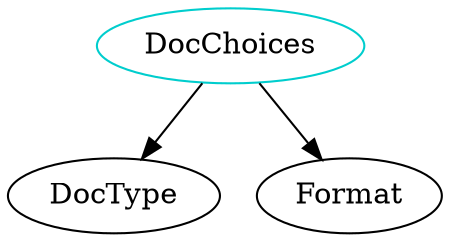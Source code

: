 digraph docchoices{
DocChoices	[shape=oval, color=cyan3, label="DocChoices"];
DocChoices -> DocType;
DocChoices -> Format;
}
